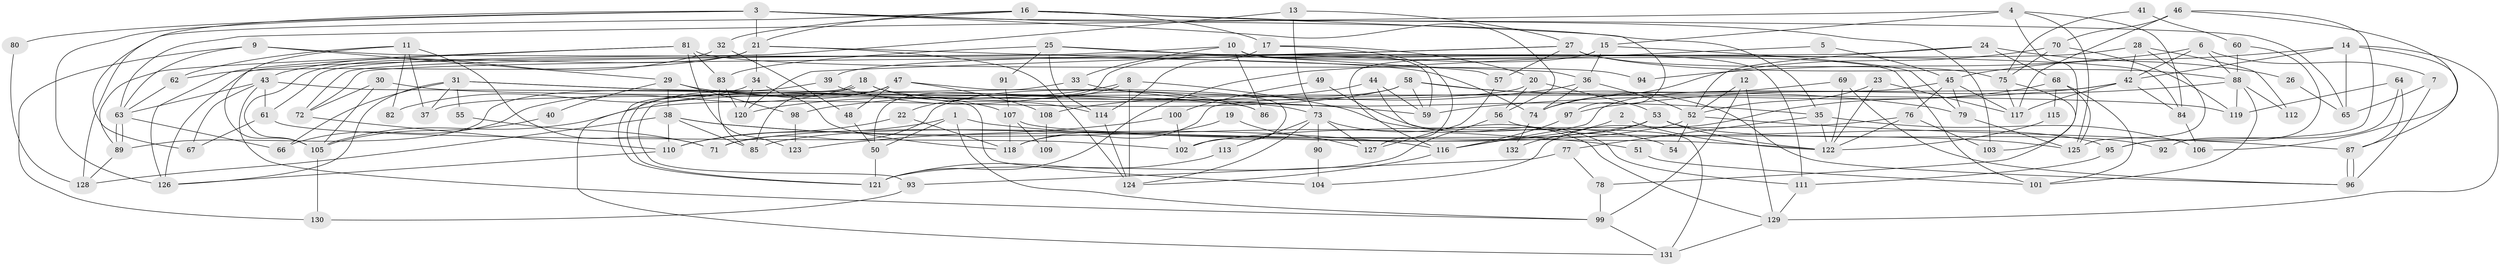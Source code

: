 // Generated by graph-tools (version 1.1) at 2025/15/03/09/25 04:15:09]
// undirected, 132 vertices, 264 edges
graph export_dot {
graph [start="1"]
  node [color=gray90,style=filled];
  1;
  2;
  3;
  4;
  5;
  6;
  7;
  8;
  9;
  10;
  11;
  12;
  13;
  14;
  15;
  16;
  17;
  18;
  19;
  20;
  21;
  22;
  23;
  24;
  25;
  26;
  27;
  28;
  29;
  30;
  31;
  32;
  33;
  34;
  35;
  36;
  37;
  38;
  39;
  40;
  41;
  42;
  43;
  44;
  45;
  46;
  47;
  48;
  49;
  50;
  51;
  52;
  53;
  54;
  55;
  56;
  57;
  58;
  59;
  60;
  61;
  62;
  63;
  64;
  65;
  66;
  67;
  68;
  69;
  70;
  71;
  72;
  73;
  74;
  75;
  76;
  77;
  78;
  79;
  80;
  81;
  82;
  83;
  84;
  85;
  86;
  87;
  88;
  89;
  90;
  91;
  92;
  93;
  94;
  95;
  96;
  97;
  98;
  99;
  100;
  101;
  102;
  103;
  104;
  105;
  106;
  107;
  108;
  109;
  110;
  111;
  112;
  113;
  114;
  115;
  116;
  117;
  118;
  119;
  120;
  121;
  122;
  123;
  124;
  125;
  126;
  127;
  128;
  129;
  130;
  131;
  132;
  1 -- 110;
  1 -- 125;
  1 -- 50;
  1 -- 99;
  2 -- 122;
  2 -- 116;
  3 -- 21;
  3 -- 67;
  3 -- 35;
  3 -- 56;
  3 -- 65;
  3 -- 80;
  3 -- 126;
  4 -- 63;
  4 -- 103;
  4 -- 15;
  4 -- 84;
  4 -- 125;
  5 -- 121;
  5 -- 45;
  6 -- 42;
  6 -- 7;
  6 -- 88;
  6 -- 94;
  7 -- 65;
  7 -- 96;
  8 -- 124;
  8 -- 120;
  8 -- 22;
  8 -- 54;
  9 -- 63;
  9 -- 29;
  9 -- 74;
  9 -- 130;
  10 -- 111;
  10 -- 59;
  10 -- 33;
  10 -- 72;
  10 -- 86;
  10 -- 101;
  11 -- 105;
  11 -- 62;
  11 -- 37;
  11 -- 71;
  11 -- 82;
  12 -- 99;
  12 -- 129;
  12 -- 52;
  13 -- 27;
  13 -- 73;
  13 -- 61;
  14 -- 42;
  14 -- 45;
  14 -- 65;
  14 -- 87;
  14 -- 129;
  15 -- 50;
  15 -- 36;
  15 -- 79;
  15 -- 116;
  16 -- 97;
  16 -- 17;
  16 -- 21;
  16 -- 32;
  16 -- 103;
  16 -- 128;
  17 -- 20;
  17 -- 127;
  17 -- 114;
  18 -- 114;
  18 -- 121;
  18 -- 121;
  18 -- 66;
  18 -- 73;
  19 -- 118;
  19 -- 127;
  20 -- 56;
  20 -- 53;
  20 -- 37;
  21 -- 36;
  21 -- 34;
  21 -- 62;
  21 -- 105;
  21 -- 124;
  22 -- 110;
  22 -- 118;
  23 -- 117;
  23 -- 52;
  23 -- 122;
  24 -- 72;
  24 -- 52;
  24 -- 26;
  24 -- 68;
  25 -- 114;
  25 -- 83;
  25 -- 57;
  25 -- 84;
  25 -- 91;
  26 -- 65;
  27 -- 88;
  27 -- 126;
  27 -- 57;
  27 -- 75;
  27 -- 120;
  28 -- 125;
  28 -- 42;
  28 -- 39;
  28 -- 112;
  29 -- 107;
  29 -- 38;
  29 -- 40;
  29 -- 98;
  30 -- 72;
  30 -- 105;
  30 -- 119;
  31 -- 37;
  31 -- 59;
  31 -- 55;
  31 -- 66;
  31 -- 86;
  31 -- 126;
  32 -- 43;
  32 -- 48;
  33 -- 35;
  33 -- 93;
  34 -- 120;
  34 -- 82;
  34 -- 118;
  35 -- 106;
  35 -- 77;
  35 -- 122;
  36 -- 52;
  36 -- 74;
  36 -- 108;
  38 -- 85;
  38 -- 128;
  38 -- 51;
  38 -- 110;
  38 -- 116;
  39 -- 86;
  39 -- 89;
  40 -- 105;
  41 -- 60;
  41 -- 75;
  42 -- 118;
  42 -- 84;
  42 -- 59;
  42 -- 117;
  43 -- 99;
  43 -- 63;
  43 -- 61;
  43 -- 67;
  43 -- 104;
  44 -- 59;
  44 -- 131;
  44 -- 98;
  45 -- 116;
  45 -- 117;
  45 -- 76;
  45 -- 79;
  46 -- 117;
  46 -- 70;
  46 -- 95;
  46 -- 106;
  47 -- 102;
  47 -- 131;
  47 -- 48;
  47 -- 85;
  47 -- 108;
  48 -- 50;
  49 -- 100;
  49 -- 111;
  50 -- 121;
  51 -- 101;
  52 -- 87;
  52 -- 54;
  52 -- 85;
  53 -- 122;
  53 -- 71;
  53 -- 92;
  53 -- 132;
  55 -- 71;
  56 -- 121;
  56 -- 95;
  57 -- 127;
  58 -- 96;
  58 -- 79;
  58 -- 59;
  58 -- 71;
  58 -- 105;
  60 -- 88;
  60 -- 95;
  61 -- 67;
  61 -- 102;
  62 -- 63;
  63 -- 89;
  63 -- 89;
  63 -- 66;
  64 -- 87;
  64 -- 119;
  64 -- 92;
  68 -- 125;
  68 -- 101;
  68 -- 104;
  68 -- 115;
  69 -- 122;
  69 -- 74;
  69 -- 96;
  70 -- 74;
  70 -- 119;
  70 -- 75;
  72 -- 110;
  73 -- 124;
  73 -- 90;
  73 -- 113;
  73 -- 127;
  73 -- 129;
  74 -- 132;
  75 -- 78;
  75 -- 117;
  76 -- 122;
  76 -- 102;
  76 -- 103;
  77 -- 93;
  77 -- 78;
  78 -- 99;
  79 -- 125;
  80 -- 128;
  81 -- 89;
  81 -- 126;
  81 -- 83;
  81 -- 94;
  81 -- 123;
  83 -- 85;
  83 -- 120;
  84 -- 106;
  87 -- 96;
  87 -- 96;
  88 -- 101;
  88 -- 97;
  88 -- 112;
  88 -- 119;
  89 -- 128;
  90 -- 104;
  91 -- 107;
  93 -- 130;
  95 -- 111;
  97 -- 116;
  98 -- 123;
  99 -- 131;
  100 -- 123;
  100 -- 102;
  105 -- 130;
  107 -- 118;
  107 -- 122;
  107 -- 109;
  108 -- 109;
  110 -- 126;
  111 -- 129;
  113 -- 121;
  114 -- 124;
  115 -- 122;
  116 -- 124;
  129 -- 131;
}
